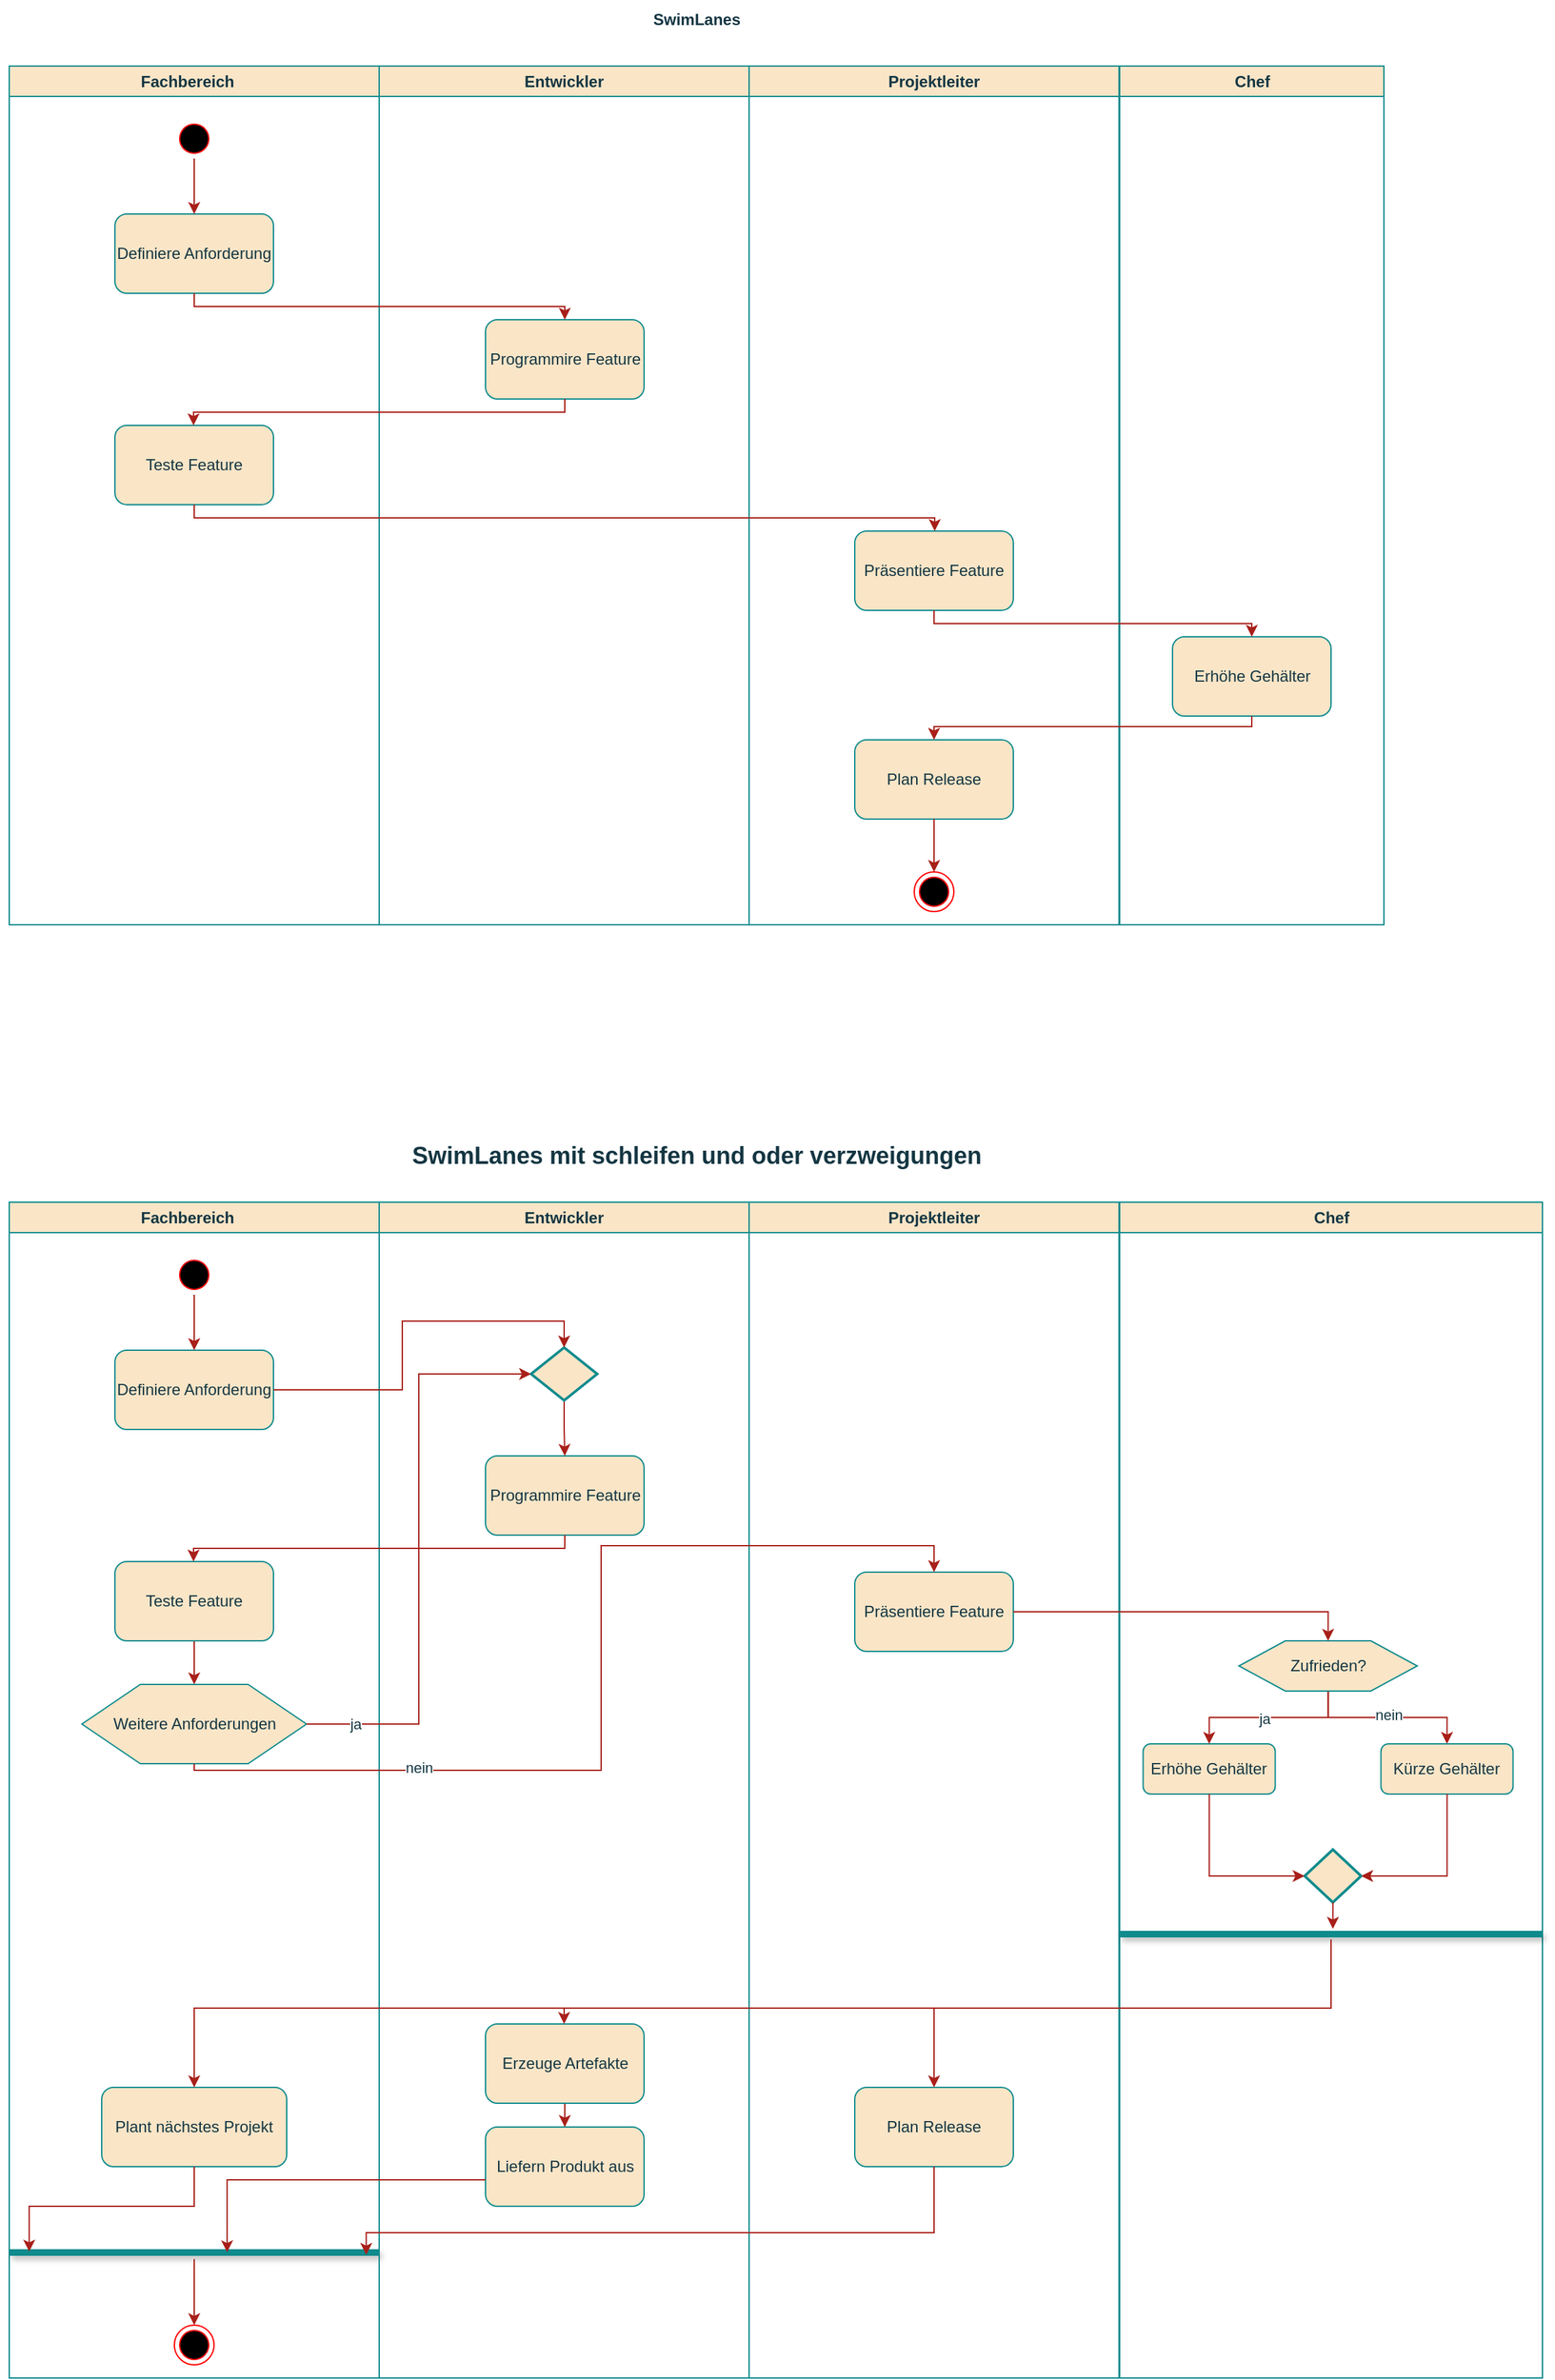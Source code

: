 <mxfile version="24.9.1">
  <diagram name="Page-1" id="e7e014a7-5840-1c2e-5031-d8a46d1fe8dd">
    <mxGraphModel dx="1831" dy="1042" grid="0" gridSize="10" guides="1" tooltips="1" connect="1" arrows="1" fold="1" page="0" pageScale="1" pageWidth="1169" pageHeight="826" background="none" math="0" shadow="0">
      <root>
        <mxCell id="0" />
        <mxCell id="1" parent="0" />
        <mxCell id="2" value="Fachbereich   " style="swimlane;whiteSpace=wrap;labelBackgroundColor=none;fillColor=#FAE5C7;strokeColor=#0F8B8D;fontColor=#143642;" parent="1" vertex="1">
          <mxGeometry x="64" y="170" width="280" height="650" as="geometry" />
        </mxCell>
        <mxCell id="Jgl-7CiGudKZeoaPpiGy-51" value="Definiere Anforderung" style="rounded=1;whiteSpace=wrap;html=1;labelBackgroundColor=none;fillColor=#FAE5C7;strokeColor=#0F8B8D;fontColor=#143642;" parent="2" vertex="1">
          <mxGeometry x="80" y="112" width="120" height="60" as="geometry" />
        </mxCell>
        <mxCell id="Jgl-7CiGudKZeoaPpiGy-53" value="Teste Feature" style="rounded=1;whiteSpace=wrap;html=1;labelBackgroundColor=none;fillColor=#FAE5C7;strokeColor=#0F8B8D;fontColor=#143642;" parent="2" vertex="1">
          <mxGeometry x="80" y="272" width="120" height="60" as="geometry" />
        </mxCell>
        <mxCell id="Jgl-7CiGudKZeoaPpiGy-65" style="edgeStyle=orthogonalEdgeStyle;rounded=0;orthogonalLoop=1;jettySize=auto;html=1;strokeColor=#A8201A;fontColor=#143642;fillColor=#FAE5C7;" parent="2" source="Jgl-7CiGudKZeoaPpiGy-63" target="Jgl-7CiGudKZeoaPpiGy-51" edge="1">
          <mxGeometry relative="1" as="geometry" />
        </mxCell>
        <mxCell id="Jgl-7CiGudKZeoaPpiGy-63" value="" style="ellipse;html=1;shape=startState;fillColor=#000000;strokeColor=#ff0000;fontColor=#143642;" parent="2" vertex="1">
          <mxGeometry x="125" y="40" width="30" height="30" as="geometry" />
        </mxCell>
        <mxCell id="3" value="Entwickler" style="swimlane;whiteSpace=wrap;labelBackgroundColor=none;fillColor=#FAE5C7;strokeColor=#0F8B8D;fontColor=#143642;" parent="1" vertex="1">
          <mxGeometry x="344" y="170" width="280" height="650" as="geometry" />
        </mxCell>
        <mxCell id="Jgl-7CiGudKZeoaPpiGy-52" value="Programmire Feature" style="rounded=1;whiteSpace=wrap;html=1;labelBackgroundColor=none;fillColor=#FAE5C7;strokeColor=#0F8B8D;fontColor=#143642;" parent="3" vertex="1">
          <mxGeometry x="80.5" y="192" width="120" height="60" as="geometry" />
        </mxCell>
        <mxCell id="4" value="Projektleiter" style="swimlane;whiteSpace=wrap;startSize=23;labelBackgroundColor=none;fillColor=#FAE5C7;strokeColor=#0F8B8D;fontColor=#143642;" parent="1" vertex="1">
          <mxGeometry x="624" y="170" width="280" height="650" as="geometry" />
        </mxCell>
        <mxCell id="Jgl-7CiGudKZeoaPpiGy-54" value="Präsentiere Feature" style="rounded=1;whiteSpace=wrap;html=1;labelBackgroundColor=none;fillColor=#FAE5C7;strokeColor=#0F8B8D;fontColor=#143642;" parent="4" vertex="1">
          <mxGeometry x="80" y="352" width="120" height="60" as="geometry" />
        </mxCell>
        <mxCell id="Jgl-7CiGudKZeoaPpiGy-61" value="Plan Release" style="rounded=1;whiteSpace=wrap;html=1;strokeColor=#0F8B8D;fontColor=#143642;fillColor=#FAE5C7;" parent="4" vertex="1">
          <mxGeometry x="80" y="510" width="120" height="60" as="geometry" />
        </mxCell>
        <mxCell id="Jgl-7CiGudKZeoaPpiGy-48" value="Chef" style="swimlane;whiteSpace=wrap;html=1;labelBackgroundColor=none;fillColor=#FAE5C7;strokeColor=#0F8B8D;fontColor=#143642;" parent="1" vertex="1">
          <mxGeometry x="904.5" y="170" width="200" height="650" as="geometry" />
        </mxCell>
        <mxCell id="Jgl-7CiGudKZeoaPpiGy-58" value="Erhöhe Gehälter" style="rounded=1;whiteSpace=wrap;html=1;labelBackgroundColor=none;fillColor=#FAE5C7;strokeColor=#0F8B8D;fontColor=#143642;" parent="Jgl-7CiGudKZeoaPpiGy-48" vertex="1">
          <mxGeometry x="40" y="432" width="120" height="60" as="geometry" />
        </mxCell>
        <mxCell id="Jgl-7CiGudKZeoaPpiGy-55" style="edgeStyle=orthogonalEdgeStyle;rounded=0;orthogonalLoop=1;jettySize=auto;html=1;labelBackgroundColor=none;strokeColor=#A8201A;fontColor=default;" parent="1" source="Jgl-7CiGudKZeoaPpiGy-51" target="Jgl-7CiGudKZeoaPpiGy-52" edge="1">
          <mxGeometry relative="1" as="geometry">
            <Array as="points">
              <mxPoint x="203.5" y="352" />
              <mxPoint x="484.5" y="352" />
            </Array>
          </mxGeometry>
        </mxCell>
        <mxCell id="Jgl-7CiGudKZeoaPpiGy-56" style="edgeStyle=orthogonalEdgeStyle;rounded=0;orthogonalLoop=1;jettySize=auto;html=1;labelBackgroundColor=none;strokeColor=#A8201A;fontColor=default;" parent="1" source="Jgl-7CiGudKZeoaPpiGy-52" target="Jgl-7CiGudKZeoaPpiGy-53" edge="1">
          <mxGeometry relative="1" as="geometry">
            <Array as="points">
              <mxPoint x="484.5" y="432" />
              <mxPoint x="203.5" y="432" />
            </Array>
          </mxGeometry>
        </mxCell>
        <mxCell id="Jgl-7CiGudKZeoaPpiGy-57" style="edgeStyle=orthogonalEdgeStyle;rounded=0;orthogonalLoop=1;jettySize=auto;html=1;labelBackgroundColor=none;strokeColor=#A8201A;fontColor=default;" parent="1" source="Jgl-7CiGudKZeoaPpiGy-53" target="Jgl-7CiGudKZeoaPpiGy-54" edge="1">
          <mxGeometry relative="1" as="geometry">
            <Array as="points">
              <mxPoint x="203.5" y="512" />
              <mxPoint x="764.5" y="512" />
            </Array>
          </mxGeometry>
        </mxCell>
        <mxCell id="Jgl-7CiGudKZeoaPpiGy-59" style="edgeStyle=orthogonalEdgeStyle;rounded=0;orthogonalLoop=1;jettySize=auto;html=1;labelBackgroundColor=none;strokeColor=#A8201A;fontColor=default;" parent="1" source="Jgl-7CiGudKZeoaPpiGy-54" target="Jgl-7CiGudKZeoaPpiGy-58" edge="1">
          <mxGeometry relative="1" as="geometry">
            <Array as="points">
              <mxPoint x="764.5" y="592" />
              <mxPoint x="1004.5" y="592" />
            </Array>
          </mxGeometry>
        </mxCell>
        <mxCell id="Jgl-7CiGudKZeoaPpiGy-62" style="edgeStyle=orthogonalEdgeStyle;rounded=0;orthogonalLoop=1;jettySize=auto;html=1;entryX=0.5;entryY=0;entryDx=0;entryDy=0;strokeColor=#A8201A;fontColor=#143642;fillColor=#FAE5C7;" parent="1" source="Jgl-7CiGudKZeoaPpiGy-58" target="Jgl-7CiGudKZeoaPpiGy-61" edge="1">
          <mxGeometry relative="1" as="geometry">
            <Array as="points">
              <mxPoint x="1004" y="670" />
              <mxPoint x="764" y="670" />
            </Array>
          </mxGeometry>
        </mxCell>
        <mxCell id="Jgl-7CiGudKZeoaPpiGy-66" value="" style="ellipse;html=1;shape=endState;fillColor=#000000;strokeColor=#ff0000;fontColor=#143642;" parent="1" vertex="1">
          <mxGeometry x="749" y="780" width="30" height="30" as="geometry" />
        </mxCell>
        <mxCell id="Jgl-7CiGudKZeoaPpiGy-67" style="edgeStyle=orthogonalEdgeStyle;rounded=0;orthogonalLoop=1;jettySize=auto;html=1;strokeColor=#A8201A;fontColor=#143642;fillColor=#FAE5C7;" parent="1" source="Jgl-7CiGudKZeoaPpiGy-61" target="Jgl-7CiGudKZeoaPpiGy-66" edge="1">
          <mxGeometry relative="1" as="geometry" />
        </mxCell>
        <mxCell id="Jgl-7CiGudKZeoaPpiGy-68" value="&lt;b&gt;SwimLanes&lt;/b&gt;" style="text;html=1;align=center;verticalAlign=middle;resizable=0;points=[];autosize=1;strokeColor=none;fillColor=none;fontColor=#143642;" parent="1" vertex="1">
          <mxGeometry x="539" y="120" width="90" height="30" as="geometry" />
        </mxCell>
        <mxCell id="Jgl-7CiGudKZeoaPpiGy-69" value="Fachbereich   " style="swimlane;whiteSpace=wrap;labelBackgroundColor=none;fillColor=#FAE5C7;strokeColor=#0F8B8D;fontColor=#143642;" parent="1" vertex="1">
          <mxGeometry x="64" y="1030" width="280" height="890" as="geometry" />
        </mxCell>
        <mxCell id="Jgl-7CiGudKZeoaPpiGy-70" value="Definiere Anforderung" style="rounded=1;whiteSpace=wrap;html=1;labelBackgroundColor=none;fillColor=#FAE5C7;strokeColor=#0F8B8D;fontColor=#143642;" parent="Jgl-7CiGudKZeoaPpiGy-69" vertex="1">
          <mxGeometry x="80" y="112" width="120" height="60" as="geometry" />
        </mxCell>
        <mxCell id="Jgl-7CiGudKZeoaPpiGy-91" style="edgeStyle=orthogonalEdgeStyle;rounded=0;orthogonalLoop=1;jettySize=auto;html=1;strokeColor=#A8201A;fontColor=#143642;fillColor=#FAE5C7;" parent="Jgl-7CiGudKZeoaPpiGy-69" source="Jgl-7CiGudKZeoaPpiGy-71" target="Jgl-7CiGudKZeoaPpiGy-90" edge="1">
          <mxGeometry relative="1" as="geometry" />
        </mxCell>
        <mxCell id="Jgl-7CiGudKZeoaPpiGy-71" value="Teste Feature" style="rounded=1;whiteSpace=wrap;html=1;labelBackgroundColor=none;fillColor=#FAE5C7;strokeColor=#0F8B8D;fontColor=#143642;" parent="Jgl-7CiGudKZeoaPpiGy-69" vertex="1">
          <mxGeometry x="80" y="272" width="120" height="60" as="geometry" />
        </mxCell>
        <mxCell id="Jgl-7CiGudKZeoaPpiGy-72" style="edgeStyle=orthogonalEdgeStyle;rounded=0;orthogonalLoop=1;jettySize=auto;html=1;strokeColor=#A8201A;fontColor=#143642;fillColor=#FAE5C7;" parent="Jgl-7CiGudKZeoaPpiGy-69" source="Jgl-7CiGudKZeoaPpiGy-73" target="Jgl-7CiGudKZeoaPpiGy-70" edge="1">
          <mxGeometry relative="1" as="geometry" />
        </mxCell>
        <mxCell id="Jgl-7CiGudKZeoaPpiGy-73" value="" style="ellipse;html=1;shape=startState;fillColor=#000000;strokeColor=#ff0000;fontColor=#143642;" parent="Jgl-7CiGudKZeoaPpiGy-69" vertex="1">
          <mxGeometry x="125" y="40" width="30" height="30" as="geometry" />
        </mxCell>
        <mxCell id="Jgl-7CiGudKZeoaPpiGy-90" value="" style="verticalLabelPosition=bottom;verticalAlign=top;html=1;shape=hexagon;perimeter=hexagonPerimeter2;arcSize=6;size=0.26;strokeColor=#0F8B8D;fontColor=#143642;fillColor=#FAE5C7;" parent="Jgl-7CiGudKZeoaPpiGy-69" vertex="1">
          <mxGeometry x="55" y="365" width="170" height="60" as="geometry" />
        </mxCell>
        <mxCell id="Jgl-7CiGudKZeoaPpiGy-93" value="Weitere Anforderungen" style="text;html=1;align=center;verticalAlign=middle;resizable=0;points=[];autosize=1;strokeColor=none;fillColor=none;fontColor=#143642;" parent="Jgl-7CiGudKZeoaPpiGy-69" vertex="1">
          <mxGeometry x="65" y="380" width="150" height="30" as="geometry" />
        </mxCell>
        <mxCell id="Jgl-7CiGudKZeoaPpiGy-126" value="Plant nächstes Projekt" style="rounded=1;whiteSpace=wrap;html=1;strokeColor=#0F8B8D;fontColor=#143642;fillColor=#FAE5C7;" parent="Jgl-7CiGudKZeoaPpiGy-69" vertex="1">
          <mxGeometry x="70" y="670" width="140" height="60" as="geometry" />
        </mxCell>
        <mxCell id="Jgl-7CiGudKZeoaPpiGy-131" value="" style="line;strokeWidth=5;fillColor=none;align=left;verticalAlign=middle;spacingTop=-1;spacingLeft=3;spacingRight=3;rotatable=0;labelPosition=right;points=[];portConstraint=eastwest;strokeColor=inherit;fontColor=#143642;shadow=1;" parent="Jgl-7CiGudKZeoaPpiGy-69" vertex="1">
          <mxGeometry y="790" width="280" height="10" as="geometry" />
        </mxCell>
        <mxCell id="Jgl-7CiGudKZeoaPpiGy-86" value="" style="ellipse;html=1;shape=endState;fillColor=#000000;strokeColor=#ff0000;fontColor=#143642;" parent="Jgl-7CiGudKZeoaPpiGy-69" vertex="1">
          <mxGeometry x="125" y="850" width="30" height="30" as="geometry" />
        </mxCell>
        <mxCell id="Jgl-7CiGudKZeoaPpiGy-132" style="edgeStyle=orthogonalEdgeStyle;rounded=0;orthogonalLoop=1;jettySize=auto;html=1;entryX=0.5;entryY=0;entryDx=0;entryDy=0;strokeColor=#A8201A;fontColor=#143642;fillColor=#FAE5C7;" parent="Jgl-7CiGudKZeoaPpiGy-69" source="Jgl-7CiGudKZeoaPpiGy-131" target="Jgl-7CiGudKZeoaPpiGy-86" edge="1">
          <mxGeometry relative="1" as="geometry">
            <Array as="points">
              <mxPoint x="140" y="830" />
              <mxPoint x="140" y="830" />
            </Array>
          </mxGeometry>
        </mxCell>
        <mxCell id="Jgl-7CiGudKZeoaPpiGy-142" style="edgeStyle=orthogonalEdgeStyle;rounded=0;orthogonalLoop=1;jettySize=auto;html=1;entryX=0.054;entryY=0.43;entryDx=0;entryDy=0;entryPerimeter=0;strokeColor=#A8201A;fontColor=#143642;fillColor=#FAE5C7;" parent="Jgl-7CiGudKZeoaPpiGy-69" source="Jgl-7CiGudKZeoaPpiGy-126" target="Jgl-7CiGudKZeoaPpiGy-131" edge="1">
          <mxGeometry relative="1" as="geometry">
            <Array as="points">
              <mxPoint x="140" y="760" />
              <mxPoint x="15" y="760" />
            </Array>
          </mxGeometry>
        </mxCell>
        <mxCell id="Jgl-7CiGudKZeoaPpiGy-74" value="Entwickler" style="swimlane;whiteSpace=wrap;labelBackgroundColor=none;fillColor=#FAE5C7;strokeColor=#0F8B8D;fontColor=#143642;" parent="1" vertex="1">
          <mxGeometry x="344" y="1030" width="280" height="890" as="geometry" />
        </mxCell>
        <mxCell id="Jgl-7CiGudKZeoaPpiGy-75" value="Programmire Feature" style="rounded=1;whiteSpace=wrap;html=1;labelBackgroundColor=none;fillColor=#FAE5C7;strokeColor=#0F8B8D;fontColor=#143642;" parent="Jgl-7CiGudKZeoaPpiGy-74" vertex="1">
          <mxGeometry x="80.5" y="192" width="120" height="60" as="geometry" />
        </mxCell>
        <mxCell id="Jgl-7CiGudKZeoaPpiGy-98" style="edgeStyle=orthogonalEdgeStyle;rounded=0;orthogonalLoop=1;jettySize=auto;html=1;strokeColor=#A8201A;fontColor=#143642;fillColor=#FAE5C7;" parent="Jgl-7CiGudKZeoaPpiGy-74" source="Jgl-7CiGudKZeoaPpiGy-95" target="Jgl-7CiGudKZeoaPpiGy-75" edge="1">
          <mxGeometry relative="1" as="geometry" />
        </mxCell>
        <mxCell id="Jgl-7CiGudKZeoaPpiGy-95" value="" style="strokeWidth=2;html=1;shape=mxgraph.flowchart.decision;whiteSpace=wrap;strokeColor=#0F8B8D;fontColor=#143642;fillColor=#FAE5C7;" parent="Jgl-7CiGudKZeoaPpiGy-74" vertex="1">
          <mxGeometry x="115" y="110" width="50" height="40" as="geometry" />
        </mxCell>
        <mxCell id="Jgl-7CiGudKZeoaPpiGy-136" style="edgeStyle=orthogonalEdgeStyle;rounded=0;orthogonalLoop=1;jettySize=auto;html=1;entryX=0.5;entryY=0;entryDx=0;entryDy=0;strokeColor=#A8201A;fontColor=#143642;fillColor=#FAE5C7;" parent="Jgl-7CiGudKZeoaPpiGy-74" source="Jgl-7CiGudKZeoaPpiGy-128" target="Jgl-7CiGudKZeoaPpiGy-78" edge="1">
          <mxGeometry relative="1" as="geometry" />
        </mxCell>
        <mxCell id="Jgl-7CiGudKZeoaPpiGy-128" value="Erzeuge Artefakte" style="rounded=1;whiteSpace=wrap;html=1;strokeColor=#0F8B8D;fontColor=#143642;fillColor=#FAE5C7;" parent="Jgl-7CiGudKZeoaPpiGy-74" vertex="1">
          <mxGeometry x="80.5" y="622" width="120" height="60" as="geometry" />
        </mxCell>
        <mxCell id="Jgl-7CiGudKZeoaPpiGy-78" value="Liefern Produkt aus" style="rounded=1;whiteSpace=wrap;html=1;strokeColor=#0F8B8D;fontColor=#143642;fillColor=#FAE5C7;" parent="Jgl-7CiGudKZeoaPpiGy-74" vertex="1">
          <mxGeometry x="80.5" y="700" width="120" height="60" as="geometry" />
        </mxCell>
        <mxCell id="Jgl-7CiGudKZeoaPpiGy-76" value="Projektleiter" style="swimlane;whiteSpace=wrap;startSize=23;labelBackgroundColor=none;fillColor=#FAE5C7;strokeColor=#0F8B8D;fontColor=#143642;" parent="1" vertex="1">
          <mxGeometry x="624" y="1030" width="280" height="890" as="geometry" />
        </mxCell>
        <mxCell id="Jgl-7CiGudKZeoaPpiGy-77" value="Präsentiere Feature" style="rounded=1;whiteSpace=wrap;html=1;labelBackgroundColor=none;fillColor=#FAE5C7;strokeColor=#0F8B8D;fontColor=#143642;" parent="Jgl-7CiGudKZeoaPpiGy-76" vertex="1">
          <mxGeometry x="80" y="280" width="120" height="60" as="geometry" />
        </mxCell>
        <mxCell id="Jgl-7CiGudKZeoaPpiGy-127" value="Plan Release" style="rounded=1;whiteSpace=wrap;html=1;strokeColor=#0F8B8D;fontColor=#143642;fillColor=#FAE5C7;" parent="Jgl-7CiGudKZeoaPpiGy-76" vertex="1">
          <mxGeometry x="80" y="670" width="120" height="60" as="geometry" />
        </mxCell>
        <mxCell id="Jgl-7CiGudKZeoaPpiGy-79" value="Chef" style="swimlane;whiteSpace=wrap;html=1;labelBackgroundColor=none;fillColor=#FAE5C7;strokeColor=#0F8B8D;fontColor=#143642;" parent="1" vertex="1">
          <mxGeometry x="904.5" y="1030" width="320" height="890" as="geometry" />
        </mxCell>
        <mxCell id="Jgl-7CiGudKZeoaPpiGy-80" value="Erhöhe Gehälter" style="rounded=1;whiteSpace=wrap;html=1;labelBackgroundColor=none;fillColor=#FAE5C7;strokeColor=#0F8B8D;fontColor=#143642;" parent="Jgl-7CiGudKZeoaPpiGy-79" vertex="1">
          <mxGeometry x="17.75" y="410" width="100" height="38" as="geometry" />
        </mxCell>
        <mxCell id="Jgl-7CiGudKZeoaPpiGy-114" style="edgeStyle=orthogonalEdgeStyle;rounded=0;orthogonalLoop=1;jettySize=auto;html=1;entryX=0.5;entryY=0;entryDx=0;entryDy=0;strokeColor=#A8201A;fontColor=#143642;fillColor=#FAE5C7;" parent="Jgl-7CiGudKZeoaPpiGy-79" source="Jgl-7CiGudKZeoaPpiGy-105" target="Jgl-7CiGudKZeoaPpiGy-80" edge="1">
          <mxGeometry relative="1" as="geometry" />
        </mxCell>
        <mxCell id="Jgl-7CiGudKZeoaPpiGy-124" value="ja" style="edgeLabel;html=1;align=center;verticalAlign=middle;resizable=0;points=[];strokeColor=#0F8B8D;fontColor=#143642;fillColor=#FAE5C7;" parent="Jgl-7CiGudKZeoaPpiGy-114" vertex="1" connectable="0">
          <mxGeometry x="0.046" y="1" relative="1" as="geometry">
            <mxPoint x="-1" as="offset" />
          </mxGeometry>
        </mxCell>
        <mxCell id="Jgl-7CiGudKZeoaPpiGy-115" style="edgeStyle=orthogonalEdgeStyle;rounded=0;orthogonalLoop=1;jettySize=auto;html=1;entryX=0.5;entryY=0;entryDx=0;entryDy=0;strokeColor=#A8201A;fontColor=#143642;fillColor=#FAE5C7;" parent="Jgl-7CiGudKZeoaPpiGy-79" source="Jgl-7CiGudKZeoaPpiGy-105" target="Jgl-7CiGudKZeoaPpiGy-108" edge="1">
          <mxGeometry relative="1" as="geometry" />
        </mxCell>
        <mxCell id="Jgl-7CiGudKZeoaPpiGy-125" value="nein" style="edgeLabel;html=1;align=center;verticalAlign=middle;resizable=0;points=[];strokeColor=#0F8B8D;fontColor=#143642;fillColor=#FAE5C7;" parent="Jgl-7CiGudKZeoaPpiGy-115" vertex="1" connectable="0">
          <mxGeometry x="0.024" y="2" relative="1" as="geometry">
            <mxPoint x="-1" as="offset" />
          </mxGeometry>
        </mxCell>
        <mxCell id="Jgl-7CiGudKZeoaPpiGy-105" value="" style="verticalLabelPosition=bottom;verticalAlign=top;html=1;shape=hexagon;perimeter=hexagonPerimeter2;arcSize=6;size=0.26;strokeColor=#0F8B8D;fontColor=#143642;fillColor=#FAE5C7;" parent="Jgl-7CiGudKZeoaPpiGy-79" vertex="1">
          <mxGeometry x="90.25" y="332" width="135" height="38" as="geometry" />
        </mxCell>
        <mxCell id="Jgl-7CiGudKZeoaPpiGy-106" value="Zufrieden?" style="text;html=1;align=center;verticalAlign=middle;resizable=0;points=[];autosize=1;strokeColor=none;fillColor=none;fontColor=#143642;" parent="Jgl-7CiGudKZeoaPpiGy-79" vertex="1">
          <mxGeometry x="117.75" y="336" width="80" height="30" as="geometry" />
        </mxCell>
        <mxCell id="Jgl-7CiGudKZeoaPpiGy-108" value="Kürze Gehälter" style="rounded=1;whiteSpace=wrap;html=1;labelBackgroundColor=none;fillColor=#FAE5C7;strokeColor=#0F8B8D;fontColor=#143642;" parent="Jgl-7CiGudKZeoaPpiGy-79" vertex="1">
          <mxGeometry x="197.75" y="410" width="100" height="38" as="geometry" />
        </mxCell>
        <mxCell id="Jgl-7CiGudKZeoaPpiGy-116" value="" style="strokeWidth=2;html=1;shape=mxgraph.flowchart.decision;whiteSpace=wrap;strokeColor=#0F8B8D;fontColor=#143642;fillColor=#FAE5C7;" parent="Jgl-7CiGudKZeoaPpiGy-79" vertex="1">
          <mxGeometry x="140" y="490" width="42.75" height="40" as="geometry" />
        </mxCell>
        <mxCell id="Jgl-7CiGudKZeoaPpiGy-118" style="edgeStyle=orthogonalEdgeStyle;rounded=0;orthogonalLoop=1;jettySize=auto;html=1;entryX=0;entryY=0.5;entryDx=0;entryDy=0;entryPerimeter=0;strokeColor=#A8201A;fontColor=#143642;fillColor=#FAE5C7;" parent="Jgl-7CiGudKZeoaPpiGy-79" source="Jgl-7CiGudKZeoaPpiGy-80" target="Jgl-7CiGudKZeoaPpiGy-116" edge="1">
          <mxGeometry relative="1" as="geometry">
            <Array as="points">
              <mxPoint x="68" y="510" />
            </Array>
          </mxGeometry>
        </mxCell>
        <mxCell id="Jgl-7CiGudKZeoaPpiGy-120" style="edgeStyle=orthogonalEdgeStyle;rounded=0;orthogonalLoop=1;jettySize=auto;html=1;entryX=1;entryY=0.5;entryDx=0;entryDy=0;entryPerimeter=0;strokeColor=#A8201A;fontColor=#143642;fillColor=#FAE5C7;" parent="Jgl-7CiGudKZeoaPpiGy-79" source="Jgl-7CiGudKZeoaPpiGy-108" target="Jgl-7CiGudKZeoaPpiGy-116" edge="1">
          <mxGeometry relative="1" as="geometry">
            <Array as="points">
              <mxPoint x="248" y="510" />
            </Array>
          </mxGeometry>
        </mxCell>
        <mxCell id="Jgl-7CiGudKZeoaPpiGy-121" value="" style="line;strokeWidth=5;fillColor=#000000;align=left;verticalAlign=middle;spacingTop=-1;spacingLeft=3;spacingRight=3;rotatable=0;labelPosition=right;points=[];portConstraint=eastwest;strokeColor=inherit;fontColor=#143642;shadow=1;" parent="Jgl-7CiGudKZeoaPpiGy-79" vertex="1">
          <mxGeometry y="550" width="320" height="8" as="geometry" />
        </mxCell>
        <mxCell id="Jgl-7CiGudKZeoaPpiGy-123" style="edgeStyle=orthogonalEdgeStyle;rounded=0;orthogonalLoop=1;jettySize=auto;html=1;entryX=0.504;entryY=0;entryDx=0;entryDy=0;entryPerimeter=0;strokeColor=#A8201A;fontColor=#143642;fillColor=#FAE5C7;" parent="Jgl-7CiGudKZeoaPpiGy-79" source="Jgl-7CiGudKZeoaPpiGy-116" target="Jgl-7CiGudKZeoaPpiGy-121" edge="1">
          <mxGeometry relative="1" as="geometry" />
        </mxCell>
        <mxCell id="Jgl-7CiGudKZeoaPpiGy-82" style="edgeStyle=orthogonalEdgeStyle;rounded=0;orthogonalLoop=1;jettySize=auto;html=1;labelBackgroundColor=none;strokeColor=#A8201A;fontColor=default;" parent="1" source="Jgl-7CiGudKZeoaPpiGy-75" target="Jgl-7CiGudKZeoaPpiGy-71" edge="1">
          <mxGeometry relative="1" as="geometry">
            <Array as="points">
              <mxPoint x="484.5" y="1292" />
              <mxPoint x="203.5" y="1292" />
            </Array>
          </mxGeometry>
        </mxCell>
        <mxCell id="Jgl-7CiGudKZeoaPpiGy-88" value="&lt;b&gt;&lt;font style=&quot;font-size: 18px;&quot;&gt;SwimLanes mit schleifen und oder verzweigungen&lt;/font&gt;&lt;/b&gt;" style="text;html=1;align=center;verticalAlign=middle;resizable=0;points=[];autosize=1;strokeColor=none;fillColor=none;fontColor=#143642;" parent="1" vertex="1">
          <mxGeometry x="359" y="975" width="450" height="40" as="geometry" />
        </mxCell>
        <mxCell id="Jgl-7CiGudKZeoaPpiGy-96" style="edgeStyle=orthogonalEdgeStyle;rounded=0;orthogonalLoop=1;jettySize=auto;html=1;entryX=0;entryY=0.5;entryDx=0;entryDy=0;entryPerimeter=0;strokeColor=#A8201A;fontColor=#143642;fillColor=#FAE5C7;endSize=6;jumpSize=10;targetPerimeterSpacing=0;" parent="1" source="Jgl-7CiGudKZeoaPpiGy-90" target="Jgl-7CiGudKZeoaPpiGy-95" edge="1">
          <mxGeometry relative="1" as="geometry" />
        </mxCell>
        <mxCell id="Jgl-7CiGudKZeoaPpiGy-99" value="ja" style="edgeLabel;html=1;align=center;verticalAlign=middle;resizable=0;points=[];strokeColor=#0F8B8D;fontColor=#143642;fillColor=#FAE5C7;" parent="Jgl-7CiGudKZeoaPpiGy-96" vertex="1" connectable="0">
          <mxGeometry x="-0.829" relative="1" as="geometry">
            <mxPoint as="offset" />
          </mxGeometry>
        </mxCell>
        <mxCell id="Jgl-7CiGudKZeoaPpiGy-97" style="edgeStyle=orthogonalEdgeStyle;rounded=0;orthogonalLoop=1;jettySize=auto;html=1;entryX=0.5;entryY=0;entryDx=0;entryDy=0;entryPerimeter=0;strokeColor=#A8201A;fontColor=#143642;fillColor=#FAE5C7;" parent="1" source="Jgl-7CiGudKZeoaPpiGy-70" target="Jgl-7CiGudKZeoaPpiGy-95" edge="1">
          <mxGeometry relative="1" as="geometry" />
        </mxCell>
        <mxCell id="Jgl-7CiGudKZeoaPpiGy-102" style="edgeStyle=orthogonalEdgeStyle;rounded=0;orthogonalLoop=1;jettySize=auto;html=1;entryX=0.5;entryY=0;entryDx=0;entryDy=0;strokeColor=#A8201A;fontColor=#143642;fillColor=#FAE5C7;" parent="1" source="Jgl-7CiGudKZeoaPpiGy-90" target="Jgl-7CiGudKZeoaPpiGy-77" edge="1">
          <mxGeometry relative="1" as="geometry">
            <Array as="points">
              <mxPoint x="204" y="1460" />
              <mxPoint x="512" y="1460" />
              <mxPoint x="512" y="1290" />
              <mxPoint x="764" y="1290" />
              <mxPoint x="764" y="1300" />
            </Array>
          </mxGeometry>
        </mxCell>
        <mxCell id="Jgl-7CiGudKZeoaPpiGy-103" value="nein" style="edgeLabel;html=1;align=center;verticalAlign=middle;resizable=0;points=[];strokeColor=#0F8B8D;fontColor=#143642;fillColor=#FAE5C7;" parent="Jgl-7CiGudKZeoaPpiGy-102" vertex="1" connectable="0">
          <mxGeometry x="-0.536" y="2" relative="1" as="geometry">
            <mxPoint as="offset" />
          </mxGeometry>
        </mxCell>
        <mxCell id="Jgl-7CiGudKZeoaPpiGy-107" style="edgeStyle=orthogonalEdgeStyle;rounded=0;orthogonalLoop=1;jettySize=auto;html=1;strokeColor=#A8201A;fontColor=#143642;fillColor=#FAE5C7;entryX=0.5;entryY=0;entryDx=0;entryDy=0;" parent="1" source="Jgl-7CiGudKZeoaPpiGy-77" target="Jgl-7CiGudKZeoaPpiGy-105" edge="1">
          <mxGeometry relative="1" as="geometry">
            <mxPoint x="970" y="1350" as="targetPoint" />
          </mxGeometry>
        </mxCell>
        <mxCell id="Jgl-7CiGudKZeoaPpiGy-133" style="edgeStyle=orthogonalEdgeStyle;rounded=0;orthogonalLoop=1;jettySize=auto;html=1;strokeColor=#A8201A;fontColor=#143642;fillColor=#FAE5C7;" parent="1" source="Jgl-7CiGudKZeoaPpiGy-121" target="Jgl-7CiGudKZeoaPpiGy-128" edge="1">
          <mxGeometry relative="1" as="geometry">
            <Array as="points">
              <mxPoint x="1064" y="1640" />
              <mxPoint x="484" y="1640" />
            </Array>
          </mxGeometry>
        </mxCell>
        <mxCell id="Jgl-7CiGudKZeoaPpiGy-134" style="edgeStyle=orthogonalEdgeStyle;rounded=0;orthogonalLoop=1;jettySize=auto;html=1;entryX=0.5;entryY=0;entryDx=0;entryDy=0;strokeColor=#A8201A;fontColor=#143642;fillColor=#FAE5C7;" parent="1" source="Jgl-7CiGudKZeoaPpiGy-121" target="Jgl-7CiGudKZeoaPpiGy-126" edge="1">
          <mxGeometry relative="1" as="geometry">
            <Array as="points">
              <mxPoint x="1064" y="1640" />
              <mxPoint x="204" y="1640" />
            </Array>
          </mxGeometry>
        </mxCell>
        <mxCell id="Jgl-7CiGudKZeoaPpiGy-135" style="edgeStyle=orthogonalEdgeStyle;rounded=0;orthogonalLoop=1;jettySize=auto;html=1;entryX=0.5;entryY=0;entryDx=0;entryDy=0;strokeColor=#A8201A;fontColor=#143642;fillColor=#FAE5C7;" parent="1" source="Jgl-7CiGudKZeoaPpiGy-121" target="Jgl-7CiGudKZeoaPpiGy-127" edge="1">
          <mxGeometry relative="1" as="geometry">
            <Array as="points">
              <mxPoint x="1064" y="1640" />
              <mxPoint x="764" y="1640" />
            </Array>
          </mxGeometry>
        </mxCell>
        <mxCell id="Jgl-7CiGudKZeoaPpiGy-139" style="edgeStyle=orthogonalEdgeStyle;rounded=0;orthogonalLoop=1;jettySize=auto;html=1;entryX=0.965;entryY=0.678;entryDx=0;entryDy=0;entryPerimeter=0;strokeColor=#A8201A;fontColor=#143642;fillColor=#FAE5C7;" parent="1" source="Jgl-7CiGudKZeoaPpiGy-127" target="Jgl-7CiGudKZeoaPpiGy-131" edge="1">
          <mxGeometry relative="1" as="geometry">
            <Array as="points">
              <mxPoint x="764" y="1810" />
              <mxPoint x="334" y="1810" />
            </Array>
          </mxGeometry>
        </mxCell>
        <mxCell id="Jgl-7CiGudKZeoaPpiGy-143" style="edgeStyle=orthogonalEdgeStyle;rounded=0;orthogonalLoop=1;jettySize=auto;html=1;entryX=0.589;entryY=0.48;entryDx=0;entryDy=0;entryPerimeter=0;strokeColor=#A8201A;fontColor=#143642;fillColor=#FAE5C7;" parent="1" source="Jgl-7CiGudKZeoaPpiGy-78" target="Jgl-7CiGudKZeoaPpiGy-131" edge="1">
          <mxGeometry relative="1" as="geometry">
            <Array as="points">
              <mxPoint x="229" y="1770" />
            </Array>
          </mxGeometry>
        </mxCell>
      </root>
    </mxGraphModel>
  </diagram>
</mxfile>

